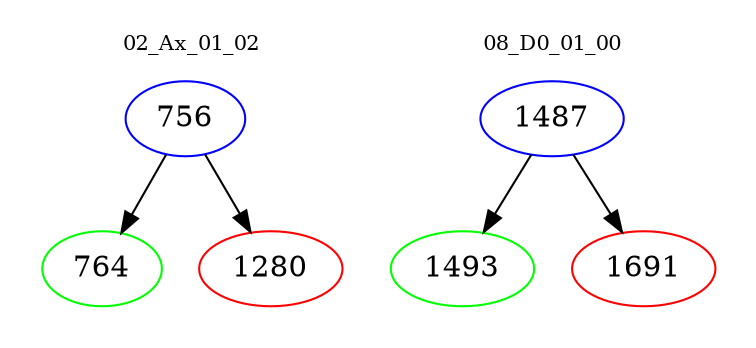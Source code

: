 digraph{
subgraph cluster_0 {
color = white
label = "02_Ax_01_02";
fontsize=10;
T0_756 [label="756", color="blue"]
T0_756 -> T0_764 [color="black"]
T0_764 [label="764", color="green"]
T0_756 -> T0_1280 [color="black"]
T0_1280 [label="1280", color="red"]
}
subgraph cluster_1 {
color = white
label = "08_D0_01_00";
fontsize=10;
T1_1487 [label="1487", color="blue"]
T1_1487 -> T1_1493 [color="black"]
T1_1493 [label="1493", color="green"]
T1_1487 -> T1_1691 [color="black"]
T1_1691 [label="1691", color="red"]
}
}

